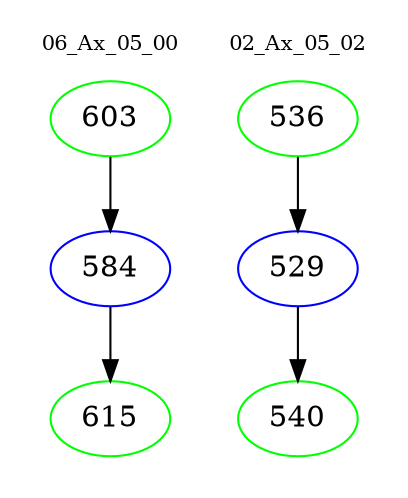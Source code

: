 digraph{
subgraph cluster_0 {
color = white
label = "06_Ax_05_00";
fontsize=10;
T0_603 [label="603", color="green"]
T0_603 -> T0_584 [color="black"]
T0_584 [label="584", color="blue"]
T0_584 -> T0_615 [color="black"]
T0_615 [label="615", color="green"]
}
subgraph cluster_1 {
color = white
label = "02_Ax_05_02";
fontsize=10;
T1_536 [label="536", color="green"]
T1_536 -> T1_529 [color="black"]
T1_529 [label="529", color="blue"]
T1_529 -> T1_540 [color="black"]
T1_540 [label="540", color="green"]
}
}
